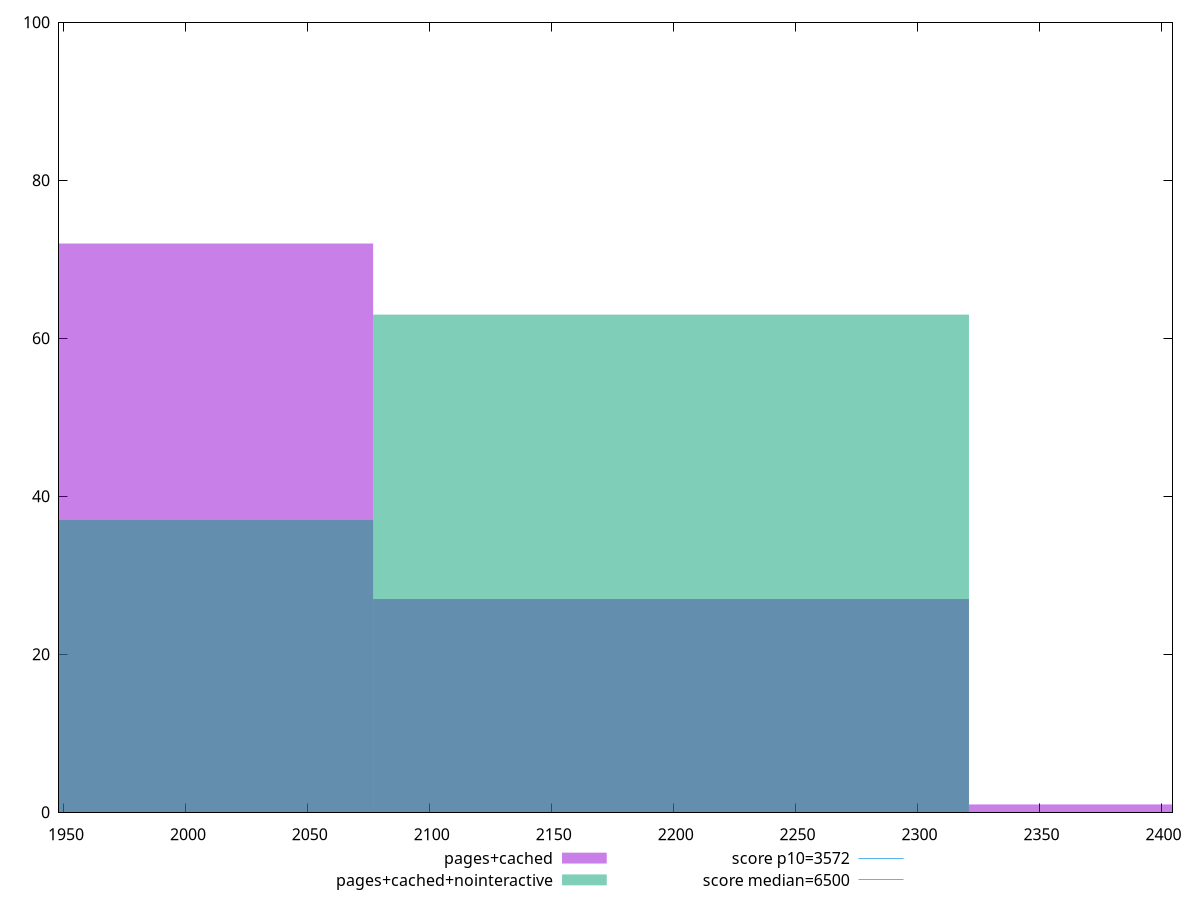 reset

$pagesCached <<EOF
1954.605865666861 72
2198.9315988752187 27
2443.2573320835763 1
EOF

$pagesCachedNointeractive <<EOF
1954.605865666861 37
2198.9315988752187 63
EOF

set key outside below
set boxwidth 244.32573320835763
set xrange [1947.971:2404.5526000000004]
set yrange [0:100]
set style fill transparent solid 0.5 noborder

set parametric
set terminal svg size 640, 500 enhanced background rgb 'white'
set output "report_00007_2020-12-11T15:55:29.892Z/first-cpu-idle/comparison/histogram/2_vs_3.svg"

plot $pagesCached title "pages+cached" with boxes, \
     $pagesCachedNointeractive title "pages+cached+nointeractive" with boxes, \
     3572,t title "score p10=3572", \
     6500,t title "score median=6500"

reset
